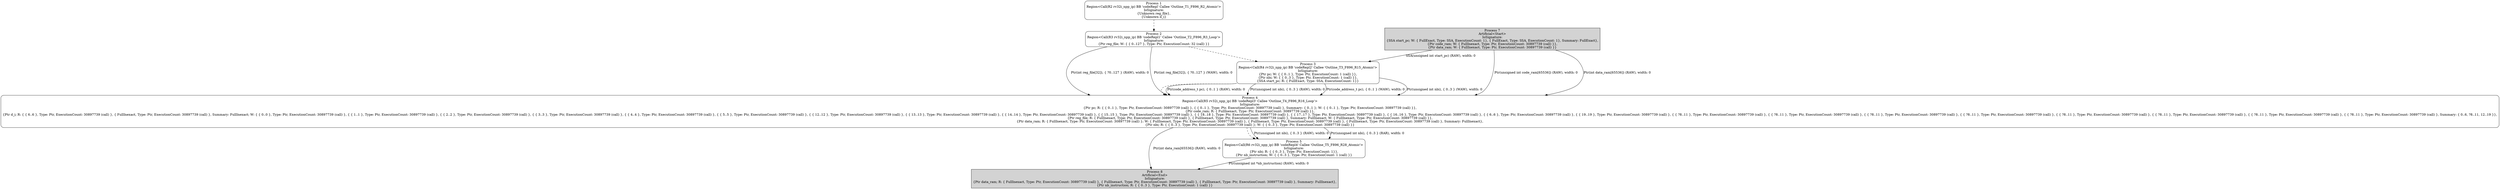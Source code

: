 digraph G {
0[label="Process 1
Region<Call(R2 rv32i_npp_ip) BB 'codeRepl' Callee 'Outline_T1_F896_R2_Atomic'>
IoSignature:
{Unknown reg_file},
{Unknown d_i}", style="rounded", shape="box"];
1[label="Process 2
Region<Call(R3 rv32i_npp_ip) BB 'codeRepl1' Callee 'Outline_T2_F896_R3_Loop'>
IoSignature:
{Ptr reg_file; W: { { 0..127 }, Type: Ptr, ExecutionCount: 32 (call) }}", style="rounded", shape="box"];
2[label="Process 3
Region<Call(R4 rv32i_npp_ip) BB 'codeRepl2' Callee 'Outline_T3_F896_R15_Atomic'>
IoSignature:
{Ptr pc; W: { { 0..1 }, Type: Ptr, ExecutionCount: 1 (call) }},
{Ptr nbi; W: { { 0..3 }, Type: Ptr, ExecutionCount: 1 (call) }},
{SSA start_pc; R: { FullExact, Type: SSA, ExecutionCount: 1}}", style="rounded", shape="box"];
3[label="Process 4
Region<Call(R5 rv32i_npp_ip) BB 'codeRepl3' Callee 'Outline_T4_F896_R16_Loop'>
IoSignature:
{Ptr pc; R: { { 0..1 }, Type: Ptr, ExecutionCount: 30897739 (call) }, { { 0..1 }, Type: Ptr, ExecutionCount: 30897739 (call) }, Summary: { 0..1 }; W: { { 0..1 }, Type: Ptr, ExecutionCount: 30897739 (call) }},
{Ptr code_ram; R: { FullInexact, Type: Ptr, ExecutionCount: 30897739 (call) }},
{Ptr d_i; R: { { 6..6 }, Type: Ptr, ExecutionCount: 30897739 (call) }, { FullInexact, Type: Ptr, ExecutionCount: 30897739 (call) }, Summary: FullInexact; W: { { 0..0 }, Type: Ptr, ExecutionCount: 30897739 (call) }, { { 1..1 }, Type: Ptr, ExecutionCount: 30897739 (call) }, { { 2..2 }, Type: Ptr, ExecutionCount: 30897739 (call) }, { { 3..3 }, Type: Ptr, ExecutionCount: 30897739 (call) }, { { 4..4 }, Type: Ptr, ExecutionCount: 30897739 (call) }, { { 5..5 }, Type: Ptr, ExecutionCount: 30897739 (call) }, { { 12..12 }, Type: Ptr, ExecutionCount: 30897739 (call) }, { { 13..13 }, Type: Ptr, ExecutionCount: 30897739 (call) }, { { 14..14 }, Type: Ptr, ExecutionCount: 30897739 (call) }, { { 15..15 }, Type: Ptr, ExecutionCount: 30897739 (call) }, { { 18..18 }, Type: Ptr, ExecutionCount: 30897739 (call) }, { { 17..17 }, Type: Ptr, ExecutionCount: 30897739 (call) }, { { 16..16 }, Type: Ptr, ExecutionCount: 30897739 (call) }, { { 6..6 }, Type: Ptr, ExecutionCount: 30897739 (call) }, { { 19..19 }, Type: Ptr, ExecutionCount: 30897739 (call) }, { { ?8..11 }, Type: Ptr, ExecutionCount: 30897739 (call) }, { { ?8..11 }, Type: Ptr, ExecutionCount: 30897739 (call) }, { { ?8..11 }, Type: Ptr, ExecutionCount: 30897739 (call) }, { { ?8..11 }, Type: Ptr, ExecutionCount: 30897739 (call) }, { { ?8..11 }, Type: Ptr, ExecutionCount: 30897739 (call) }, { { ?8..11 }, Type: Ptr, ExecutionCount: 30897739 (call) }, { { ?8..11 }, Type: Ptr, ExecutionCount: 30897739 (call) }, { { ?8..11 }, Type: Ptr, ExecutionCount: 30897739 (call) }, Summary: { 0..6, ?8..11, 12..19 }},
{Ptr reg_file; R: { FullInexact, Type: Ptr, ExecutionCount: 30897739 (call) }, { FullInexact, Type: Ptr, ExecutionCount: 30897739 (call) }, Summary: FullInexact; W: { FullInexact, Type: Ptr, ExecutionCount: 30897739 (call) }},
{Ptr data_ram; R: { FullInexact, Type: Ptr, ExecutionCount: 30897739 (call) }; W: { FullInexact, Type: Ptr, ExecutionCount: 30897739 (call) }, { FullInexact, Type: Ptr, ExecutionCount: 30897739 (call) }, { FullInexact, Type: Ptr, ExecutionCount: 30897739 (call) }, Summary: FullInexact},
{Ptr nbi; R: { { 0..3 }, Type: Ptr, ExecutionCount: 30897739 (call) }; W: { { 0..3 }, Type: Ptr, ExecutionCount: 30897739 (call) }}", style="rounded", shape="box"];
4[label="Process 5
Region<Call(R6 rv32i_npp_ip) BB 'codeRepl4' Callee 'Outline_T5_F896_R28_Atomic'>
IoSignature:
{Ptr nbi; R: { { 0..3 }, Type: Ptr, ExecutionCount: 1}},
{Ptr nb_instruction; W: { { 0..3 }, Type: Ptr, ExecutionCount: 1 (call) }}", style="rounded", shape="box"];
5[label="Process 7
Artificial<Start>
IoSignature:
{SSA start_pc; W: { FullExact, Type: SSA, ExecutionCount: 1}, { FullExact, Type: SSA, ExecutionCount: 1}, Summary: FullExact},
{Ptr code_ram; W: { FullInexact, Type: Ptr, ExecutionCount: 30897739 (call) }},
{Ptr data_ram; W: { FullInexact, Type: Ptr, ExecutionCount: 30897739 (call) }}", style="filled" shape="box" fillcolor="lightgrey"];
6[label="Process 8
Artificial<End>
IoSignature:
{Ptr data_ram; R: { FullInexact, Type: Ptr, ExecutionCount: 30897739 (call) }, { FullInexact, Type: Ptr, ExecutionCount: 30897739 (call) }, { FullInexact, Type: Ptr, ExecutionCount: 30897739 (call) }, Summary: FullInexact},
{Ptr nb_instruction; R: { { 0..3 }, Type: Ptr, ExecutionCount: 1 (call) }}", style="filled" shape="box" fillcolor="lightgrey"];
0->1 [style="dashed"];
1->2 [style="dashed"];
2->3 [style="dashed"];
3->4 [style="dashed"];
2->3 [label="Ptr(code_address_t pc), { 0..1 } (RAW), width: 0"];
1->3 [label="Ptr(int reg_file[32]), { ?0..127 } (RAW), width: 0"];
2->3 [label="Ptr(unsigned int nbi), { 0..3 } (RAW), width: 0"];
2->3 [label="Ptr(code_address_t pc), { 0..1 } (WAW), width: 0"];
1->3 [label="Ptr(int reg_file[32]), { ?0..127 } (WAW), width: 0"];
2->3 [label="Ptr(unsigned int nbi), { 0..3 } (WAW), width: 0"];
3->4 [label="Ptr(unsigned int nbi), { 0..3 } (RAW), width: 0"];
3->4 [label="Ptr(unsigned int nbi), { 0..3 } (RAR), width: 0"];
5->2 [label="SSA(unsigned int start_pc) (RAW), width: 0"];
5->3 [label="Ptr(unsigned int code_ram[65536]) (RAW), width: 0"];
3->6 [label="Ptr(int data_ram[65536]) (RAW), width: 0"];
5->3 [label="Ptr(int data_ram[65536]) (RAW), width: 0"];
4->6 [label="Ptr(unsigned int *nb_instruction) (RAW), width: 0"];
}
